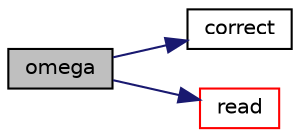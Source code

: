 digraph "omega"
{
  bgcolor="transparent";
  edge [fontname="Helvetica",fontsize="10",labelfontname="Helvetica",labelfontsize="10"];
  node [fontname="Helvetica",fontsize="10",shape=record];
  rankdir="LR";
  Node307 [label="omega",height=0.2,width=0.4,color="black", fillcolor="grey75", style="filled", fontcolor="black"];
  Node307 -> Node308 [color="midnightblue",fontsize="10",style="solid",fontname="Helvetica"];
  Node308 [label="correct",height=0.2,width=0.4,color="black",URL="$a21985.html#abb44787c389aed042532ee53e68c6160",tooltip="Correct omega. "];
  Node307 -> Node309 [color="midnightblue",fontsize="10",style="solid",fontname="Helvetica"];
  Node309 [label="read",height=0.2,width=0.4,color="red",URL="$a21985.html#af5acd6a83c1f6711ba04ca9cb129ddc3",tooltip="Update from dictionary. "];
}
